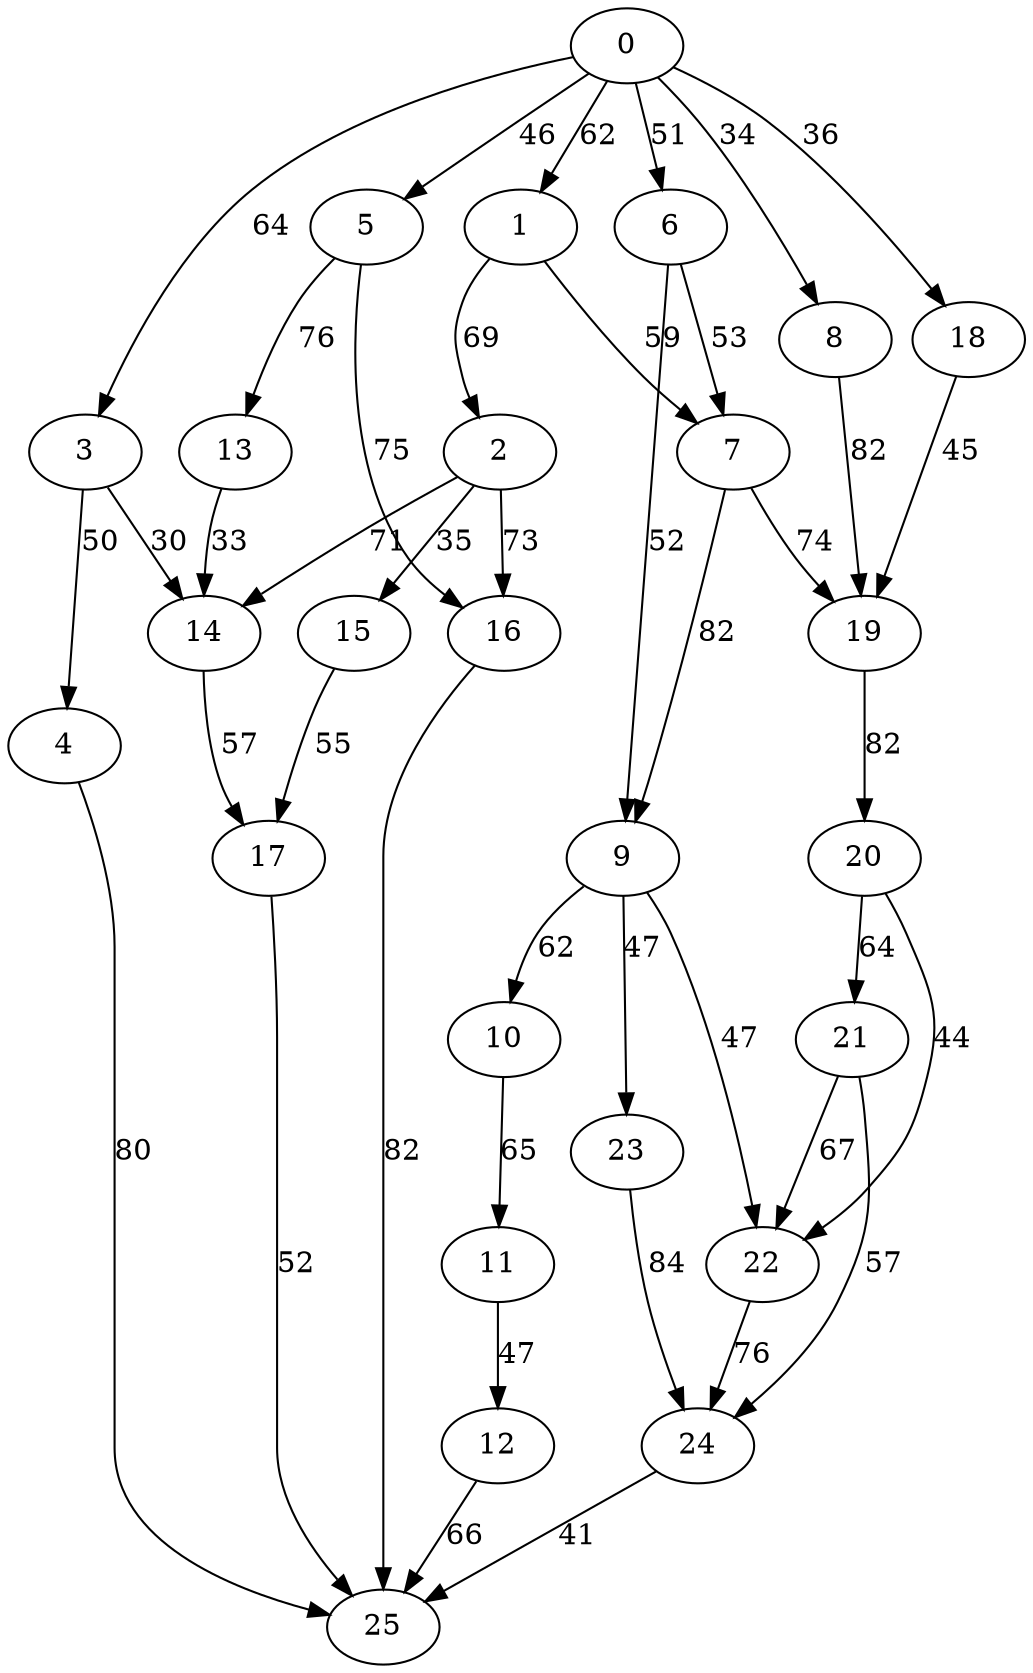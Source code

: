 digraph t40p3r7_14 {
0 -> 1 [ label = 62 ];
0 -> 3 [ label = 64 ];
0 -> 5 [ label = 46 ];
0 -> 6 [ label = 51 ];
0 -> 8 [ label = 34 ];
0 -> 18 [ label = 36 ];
1 -> 2 [ label = 69 ];
1 -> 7 [ label = 59 ];
2 -> 14 [ label = 71 ];
2 -> 15 [ label = 35 ];
2 -> 16 [ label = 73 ];
3 -> 4 [ label = 50 ];
3 -> 14 [ label = 30 ];
4 -> 25 [ label = 80 ];
5 -> 13 [ label = 76 ];
5 -> 16 [ label = 75 ];
6 -> 7 [ label = 53 ];
6 -> 9 [ label = 52 ];
7 -> 9 [ label = 82 ];
7 -> 19 [ label = 74 ];
8 -> 19 [ label = 82 ];
9 -> 10 [ label = 62 ];
9 -> 22 [ label = 47 ];
9 -> 23 [ label = 47 ];
10 -> 11 [ label = 65 ];
11 -> 12 [ label = 47 ];
12 -> 25 [ label = 66 ];
13 -> 14 [ label = 33 ];
14 -> 17 [ label = 57 ];
15 -> 17 [ label = 55 ];
16 -> 25 [ label = 82 ];
17 -> 25 [ label = 52 ];
18 -> 19 [ label = 45 ];
19 -> 20 [ label = 82 ];
20 -> 21 [ label = 64 ];
20 -> 22 [ label = 44 ];
21 -> 22 [ label = 67 ];
21 -> 24 [ label = 57 ];
22 -> 24 [ label = 76 ];
23 -> 24 [ label = 84 ];
24 -> 25 [ label = 41 ];
 }

